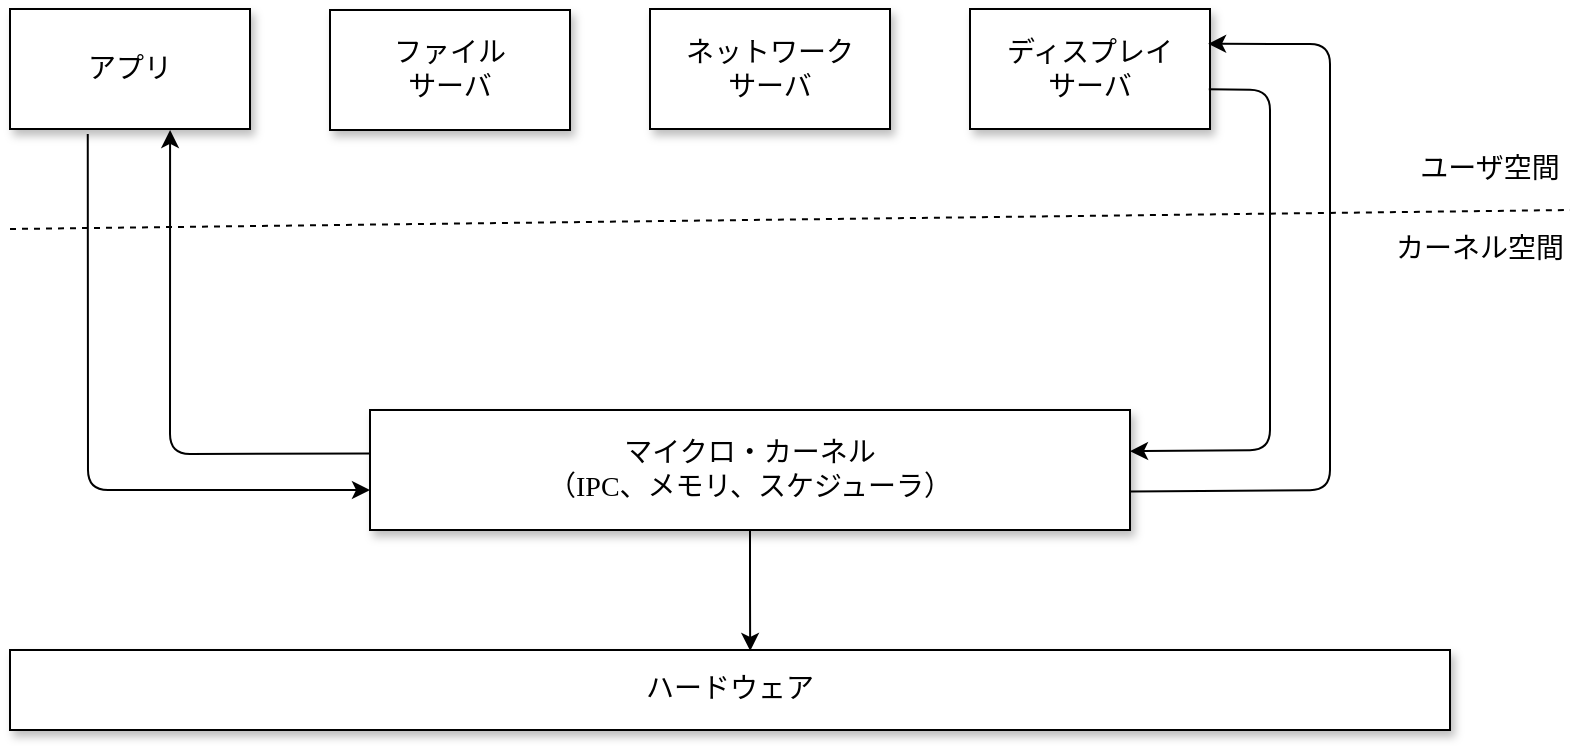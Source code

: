 <mxfile version="12.3.2" type="device" pages="1"><diagram id="9ef0cCQVXDK3zel_Lrni" name="ページ1"><mxGraphModel dx="1707" dy="968" grid="1" gridSize="10" guides="1" tooltips="1" connect="1" arrows="1" fold="1" page="1" pageScale="1" pageWidth="1169" pageHeight="827" math="0" shadow="0"><root><mxCell id="0"/><mxCell id="1" parent="0"/><mxCell id="HbJvRireOOa4nfJLRGLw-1" value="&lt;font style=&quot;font-size: 14px&quot; face=&quot;ヒラギノ角ゴ Pro W5&quot;&gt;アプリ&lt;/font&gt;" style="rounded=0;whiteSpace=wrap;html=1;shadow=1;" parent="1" vertex="1"><mxGeometry x="40" y="-0.5" width="120" height="60" as="geometry"/></mxCell><mxCell id="HbJvRireOOa4nfJLRGLw-2" value="&lt;font face=&quot;ヒラギノ角ゴ Pro W5&quot;&gt;&lt;span style=&quot;font-size: 14px&quot;&gt;ファイル&lt;br&gt;サーバ&lt;br&gt;&lt;/span&gt;&lt;/font&gt;" style="rounded=0;whiteSpace=wrap;html=1;shadow=1;" parent="1" vertex="1"><mxGeometry x="200" width="120" height="60" as="geometry"/></mxCell><mxCell id="HbJvRireOOa4nfJLRGLw-3" value="&lt;font face=&quot;ヒラギノ角ゴ Pro W5&quot;&gt;&lt;span style=&quot;font-size: 14px&quot;&gt;ネットワーク&lt;br&gt;サーバ&lt;br&gt;&lt;/span&gt;&lt;/font&gt;" style="rounded=0;whiteSpace=wrap;html=1;shadow=1;" parent="1" vertex="1"><mxGeometry x="360" y="-0.5" width="120" height="60" as="geometry"/></mxCell><mxCell id="HbJvRireOOa4nfJLRGLw-4" value="&lt;font face=&quot;ヒラギノ角ゴ Pro W5&quot;&gt;&lt;span style=&quot;font-size: 14px&quot;&gt;ディスプレイ&lt;br&gt;サーバ&lt;br&gt;&lt;/span&gt;&lt;/font&gt;" style="rounded=0;whiteSpace=wrap;html=1;shadow=1;" parent="1" vertex="1"><mxGeometry x="520" y="-0.5" width="120" height="60" as="geometry"/></mxCell><mxCell id="w5qSrKA860vrRjL1Y6ZH-2" style="edgeStyle=orthogonalEdgeStyle;rounded=0;orthogonalLoop=1;jettySize=auto;html=1;entryX=0.514;entryY=0.011;entryDx=0;entryDy=0;entryPerimeter=0;" edge="1" parent="1" source="HbJvRireOOa4nfJLRGLw-5" target="HbJvRireOOa4nfJLRGLw-6"><mxGeometry relative="1" as="geometry"/></mxCell><mxCell id="HbJvRireOOa4nfJLRGLw-5" value="&lt;font face=&quot;ヒラギノ角ゴ Pro W5&quot;&gt;&lt;span style=&quot;font-size: 14px&quot;&gt;マイクロ・カーネル&lt;br&gt;（IPC、メモリ、スケジューラ）&lt;br&gt;&lt;/span&gt;&lt;/font&gt;" style="rounded=0;whiteSpace=wrap;html=1;shadow=1;" parent="1" vertex="1"><mxGeometry x="220" y="200" width="380" height="60" as="geometry"/></mxCell><mxCell id="HbJvRireOOa4nfJLRGLw-6" value="&lt;font face=&quot;ヒラギノ角ゴ Pro W5&quot;&gt;&lt;span style=&quot;font-size: 14px&quot;&gt;ハードウェア&lt;br&gt;&lt;/span&gt;&lt;/font&gt;" style="rounded=0;whiteSpace=wrap;html=1;shadow=1;" parent="1" vertex="1"><mxGeometry x="40" y="320" width="720" height="40" as="geometry"/></mxCell><mxCell id="HbJvRireOOa4nfJLRGLw-8" value="" style="endArrow=classic;html=1;exitX=0.324;exitY=1.042;exitDx=0;exitDy=0;exitPerimeter=0;entryX=0;entryY=0.667;entryDx=0;entryDy=0;entryPerimeter=0;" parent="1" source="HbJvRireOOa4nfJLRGLw-1" target="HbJvRireOOa4nfJLRGLw-5" edge="1"><mxGeometry width="50" height="50" relative="1" as="geometry"><mxPoint x="40" y="430" as="sourcePoint"/><mxPoint x="250" y="240" as="targetPoint"/><Array as="points"><mxPoint x="79" y="240"/></Array></mxGeometry></mxCell><mxCell id="HbJvRireOOa4nfJLRGLw-9" value="" style="endArrow=classic;html=1;entryX=0.667;entryY=1.008;entryDx=0;entryDy=0;entryPerimeter=0;exitX=0.001;exitY=0.363;exitDx=0;exitDy=0;exitPerimeter=0;" parent="1" source="HbJvRireOOa4nfJLRGLw-5" target="HbJvRireOOa4nfJLRGLw-1" edge="1"><mxGeometry width="50" height="50" relative="1" as="geometry"><mxPoint x="257" y="222" as="sourcePoint"/><mxPoint x="90" y="380" as="targetPoint"/><Array as="points"><mxPoint x="120" y="222"/></Array></mxGeometry></mxCell><mxCell id="HbJvRireOOa4nfJLRGLw-10" value="" style="endArrow=none;html=1;entryX=0.995;entryY=0.668;entryDx=0;entryDy=0;entryPerimeter=0;startArrow=classic;startFill=1;endFill=0;exitX=1;exitY=0.343;exitDx=0;exitDy=0;exitPerimeter=0;" parent="1" target="HbJvRireOOa4nfJLRGLw-4" edge="1" source="HbJvRireOOa4nfJLRGLw-5"><mxGeometry width="50" height="50" relative="1" as="geometry"><mxPoint x="700" y="220" as="sourcePoint"/><mxPoint x="750" y="170" as="targetPoint"/><Array as="points"><mxPoint x="670" y="220"/><mxPoint x="670" y="40"/></Array></mxGeometry></mxCell><mxCell id="HbJvRireOOa4nfJLRGLw-11" value="" style="endArrow=classic;html=1;entryX=0.992;entryY=0.29;entryDx=0;entryDy=0;entryPerimeter=0;exitX=1.001;exitY=0.68;exitDx=0;exitDy=0;exitPerimeter=0;" parent="1" target="HbJvRireOOa4nfJLRGLw-4" edge="1" source="HbJvRireOOa4nfJLRGLw-5"><mxGeometry width="50" height="50" relative="1" as="geometry"><mxPoint x="700" y="240" as="sourcePoint"/><mxPoint x="750" y="190" as="targetPoint"/><Array as="points"><mxPoint x="700" y="240"/><mxPoint x="700" y="17"/></Array></mxGeometry></mxCell><mxCell id="HbJvRireOOa4nfJLRGLw-12" value="" style="endArrow=none;dashed=1;html=1;" parent="1" edge="1"><mxGeometry width="50" height="50" relative="1" as="geometry"><mxPoint x="40" y="109.5" as="sourcePoint"/><mxPoint x="820" y="100" as="targetPoint"/></mxGeometry></mxCell><mxCell id="d45i_pAgYRhzP6Hp9kj1-2" value="&lt;font face=&quot;ヒラギノ角ゴ Pro W5&quot; style=&quot;font-size: 14px&quot;&gt;カーネル空間&lt;/font&gt;" style="text;html=1;strokeColor=none;fillColor=none;align=center;verticalAlign=middle;whiteSpace=wrap;rounded=0;shadow=0;glass=0;" parent="1" vertex="1"><mxGeometry x="730" y="110" width="90" height="20" as="geometry"/></mxCell><mxCell id="w5qSrKA860vrRjL1Y6ZH-1" value="&lt;font face=&quot;ヒラギノ角ゴ Pro W5&quot; style=&quot;font-size: 14px&quot;&gt;ユーザ空間&lt;/font&gt;" style="text;html=1;strokeColor=none;fillColor=none;align=center;verticalAlign=middle;whiteSpace=wrap;rounded=0;shadow=0;glass=0;" vertex="1" parent="1"><mxGeometry x="740" y="70" width="80" height="20" as="geometry"/></mxCell></root></mxGraphModel></diagram></mxfile>